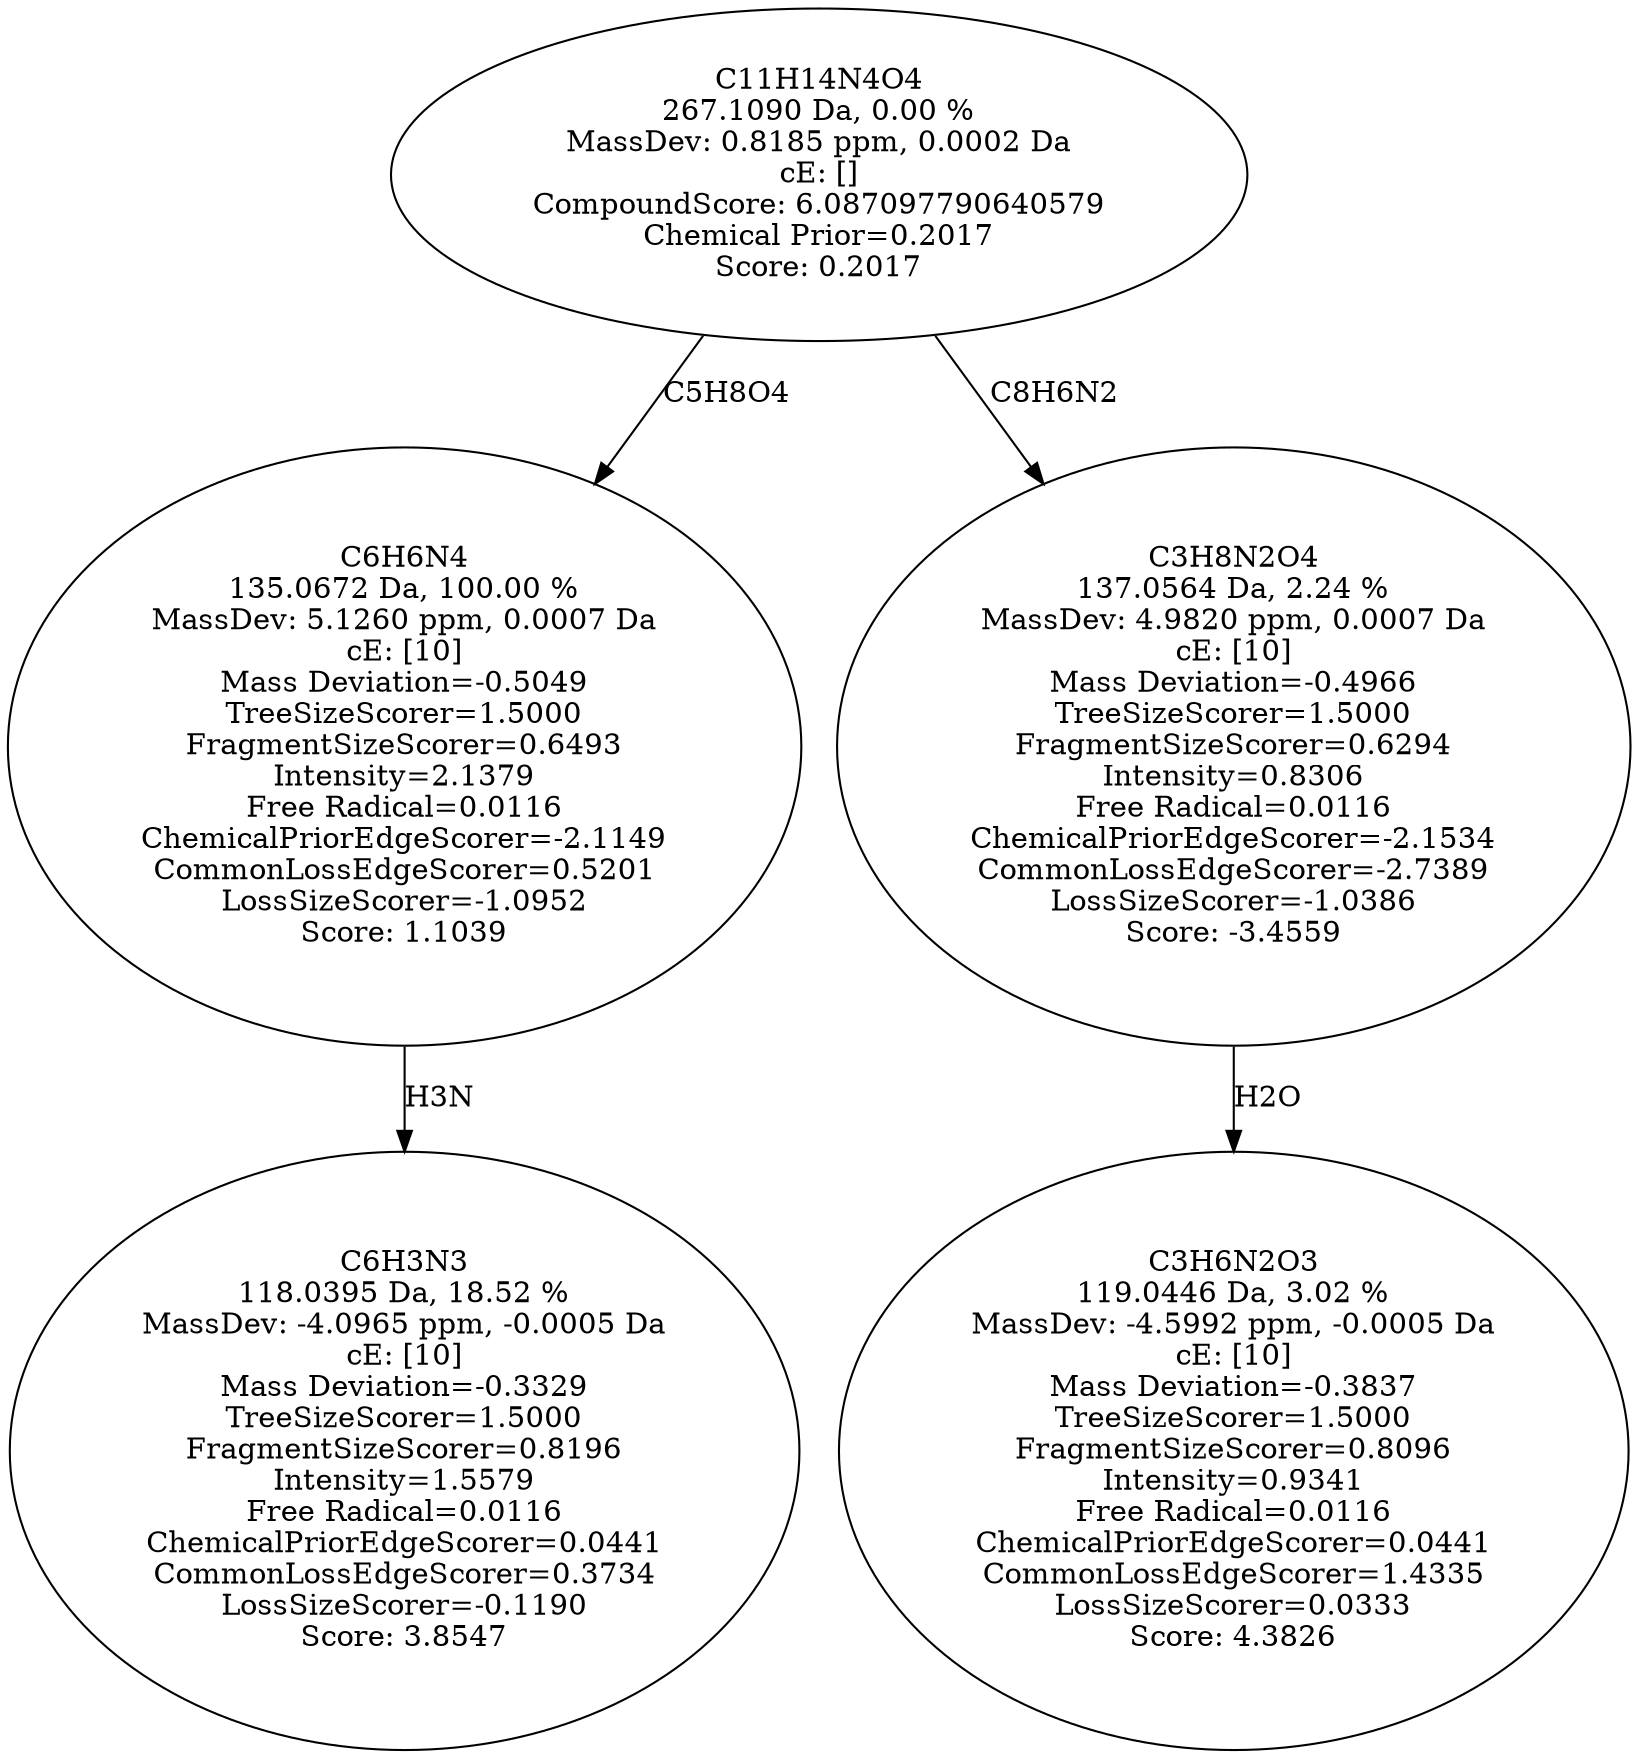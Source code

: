 strict digraph {
v1 [label="C6H3N3\n118.0395 Da, 18.52 %\nMassDev: -4.0965 ppm, -0.0005 Da\ncE: [10]\nMass Deviation=-0.3329\nTreeSizeScorer=1.5000\nFragmentSizeScorer=0.8196\nIntensity=1.5579\nFree Radical=0.0116\nChemicalPriorEdgeScorer=0.0441\nCommonLossEdgeScorer=0.3734\nLossSizeScorer=-0.1190\nScore: 3.8547"];
v2 [label="C6H6N4\n135.0672 Da, 100.00 %\nMassDev: 5.1260 ppm, 0.0007 Da\ncE: [10]\nMass Deviation=-0.5049\nTreeSizeScorer=1.5000\nFragmentSizeScorer=0.6493\nIntensity=2.1379\nFree Radical=0.0116\nChemicalPriorEdgeScorer=-2.1149\nCommonLossEdgeScorer=0.5201\nLossSizeScorer=-1.0952\nScore: 1.1039"];
v3 [label="C3H6N2O3\n119.0446 Da, 3.02 %\nMassDev: -4.5992 ppm, -0.0005 Da\ncE: [10]\nMass Deviation=-0.3837\nTreeSizeScorer=1.5000\nFragmentSizeScorer=0.8096\nIntensity=0.9341\nFree Radical=0.0116\nChemicalPriorEdgeScorer=0.0441\nCommonLossEdgeScorer=1.4335\nLossSizeScorer=0.0333\nScore: 4.3826"];
v4 [label="C3H8N2O4\n137.0564 Da, 2.24 %\nMassDev: 4.9820 ppm, 0.0007 Da\ncE: [10]\nMass Deviation=-0.4966\nTreeSizeScorer=1.5000\nFragmentSizeScorer=0.6294\nIntensity=0.8306\nFree Radical=0.0116\nChemicalPriorEdgeScorer=-2.1534\nCommonLossEdgeScorer=-2.7389\nLossSizeScorer=-1.0386\nScore: -3.4559"];
v5 [label="C11H14N4O4\n267.1090 Da, 0.00 %\nMassDev: 0.8185 ppm, 0.0002 Da\ncE: []\nCompoundScore: 6.087097790640579\nChemical Prior=0.2017\nScore: 0.2017"];
v2 -> v1 [label="H3N"];
v5 -> v2 [label="C5H8O4"];
v4 -> v3 [label="H2O"];
v5 -> v4 [label="C8H6N2"];
}